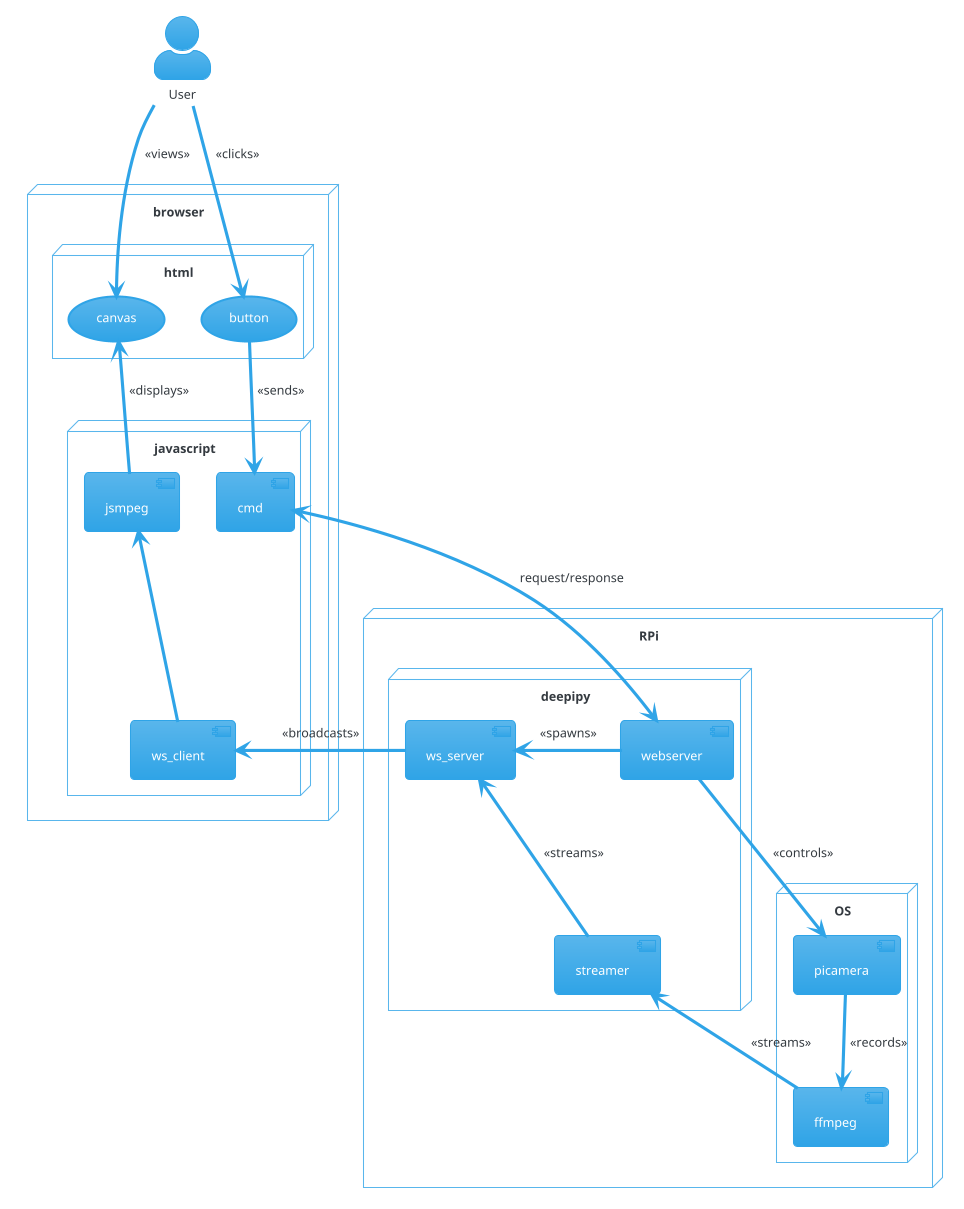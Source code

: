 @startuml
!theme cerulean
' !theme bluegray
skinparam actorStyle awesome

actor "User" as user
' top to bottom direction
' node client {
    
    node browser {
        node html{
            (canvas)
            (button)
        }
        node javascript {
            [jsmpeg]
            [ws_client]
            [cmd]
            ' ws_client -> jsmpeg 
            jsmpeg <-- ws_client
        }

        user --> button : <<clicks>>
        ' user --> canvas : <<views>>
        canvas <-- user : <<views>>
        
        jsmpeg --> canvas : <<displays>>
        button --> cmd : <<sends>>

    }
' }

node RPi {

    node OS {
        [ffmpeg]
        [picamera]

        picamera --> ffmpeg : <<records>>
    }

    node deepipy {
        [ws_server]
        [streamer]
        [webserver]
    }


    ffmpeg -> streamer : <<streams>>
    ' streamer --> ws_server : <<streams>>
    ws_server <-- streamer : <<streams>>
    webserver --> picamera : <<controls>>
    webserver -> ws_server : <<spawns>>

    ' streamer --> ffmpeg : <<spawns>>

}

cmd <--> webserver : request/response
ws_server -> ws_client : <<broadcasts>>




@enduml